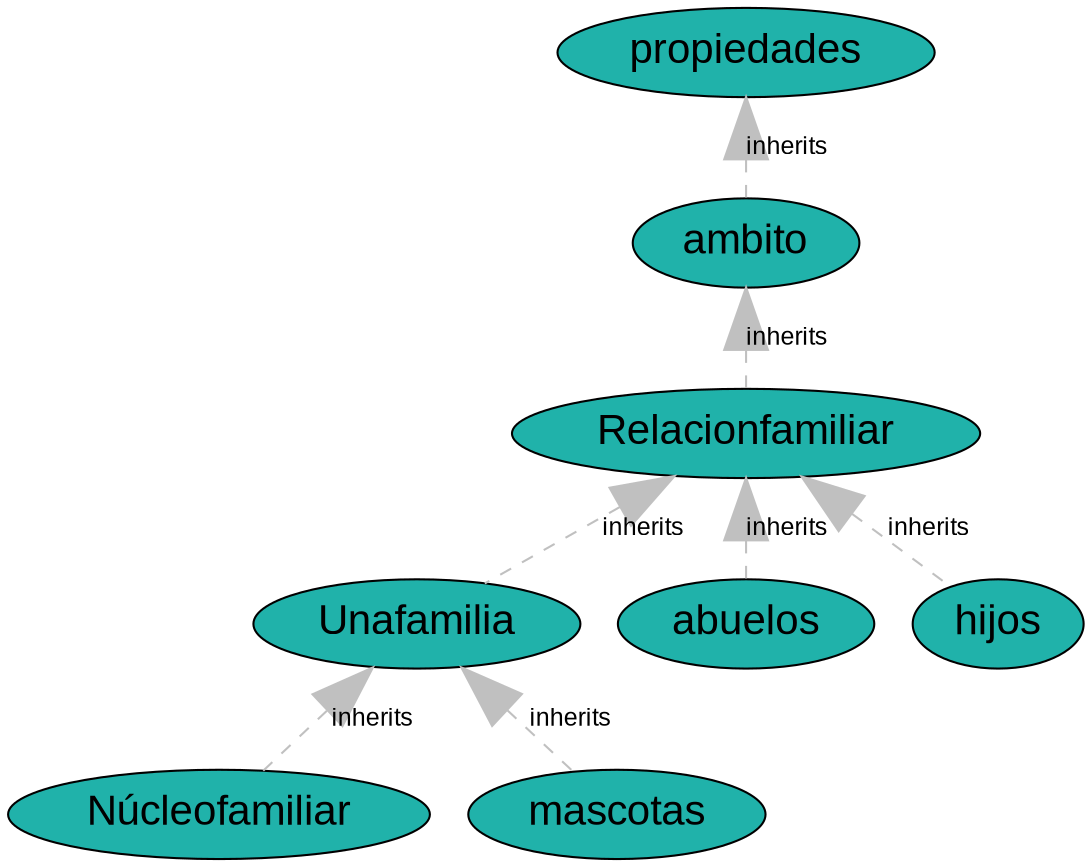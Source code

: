 graph properties{
	//Defecto
	node [fontname="Arial"];
	edge [fontname="Arial",fontsize=12];

	//PROPERTIES
	node[fontsize="10", fillcolor="lightgoldenrodyellow", style="filled", shape="record", ]

	

	//CLASES
	node[fontsize="20", fillcolor="lightseagreen", style="filled", shape="ellipse", ]

	
	class_Unafamilia [label="Unafamilia"];
	class_Núcleofamiliar [label="Núcleofamiliar"];
	class_abuelos [label="abuelos"];
	class_hijos [label="hijos"];
	class_propiedades [label="propiedades"];
	class_Relacionfamiliar [label="Relacionfamiliar"];
	class_mascotas [label="mascotas"];
	class_ambito [label="ambito"];

	//RELACIONES
	node[fontsize="15", fillcolor="paleturquoise", style="filled", shape="hexagon", ]


	//CLASE -- PROPIEDAD
	edge[len="3", style="dashed", color="grey", ]


	//RELACION -- PROPIEDAD

	// uso indirecto de definición de tipos

	// asociaciones a través de atributos marcadas de forma directa

	// herencias
	class_propiedades -- class_ambito [arrowsize="3", arrowhead="normal", dir="back", label="inherits"];
	class_ambito -- class_Relacionfamiliar [arrowsize="3", arrowhead="normal", dir="back", label="inherits"];
	class_Relacionfamiliar -- class_Unafamilia [arrowsize="3", arrowhead="normal", dir="back", label="inherits"];
	class_Unafamilia -- class_Núcleofamiliar [arrowsize="3", arrowhead="normal", dir="back", label="inherits"];
	class_Relacionfamiliar -- class_abuelos [arrowsize="3", arrowhead="normal", dir="back", label="inherits"];
	class_Relacionfamiliar -- class_hijos [arrowsize="3", arrowhead="normal", dir="back", label="inherits"];
	class_Unafamilia -- class_mascotas [arrowsize="3", arrowhead="normal", dir="back", label="inherits"];

	// enlaces de relaciones
	edge[len="2",penwidth="3",color="blue"]

}

